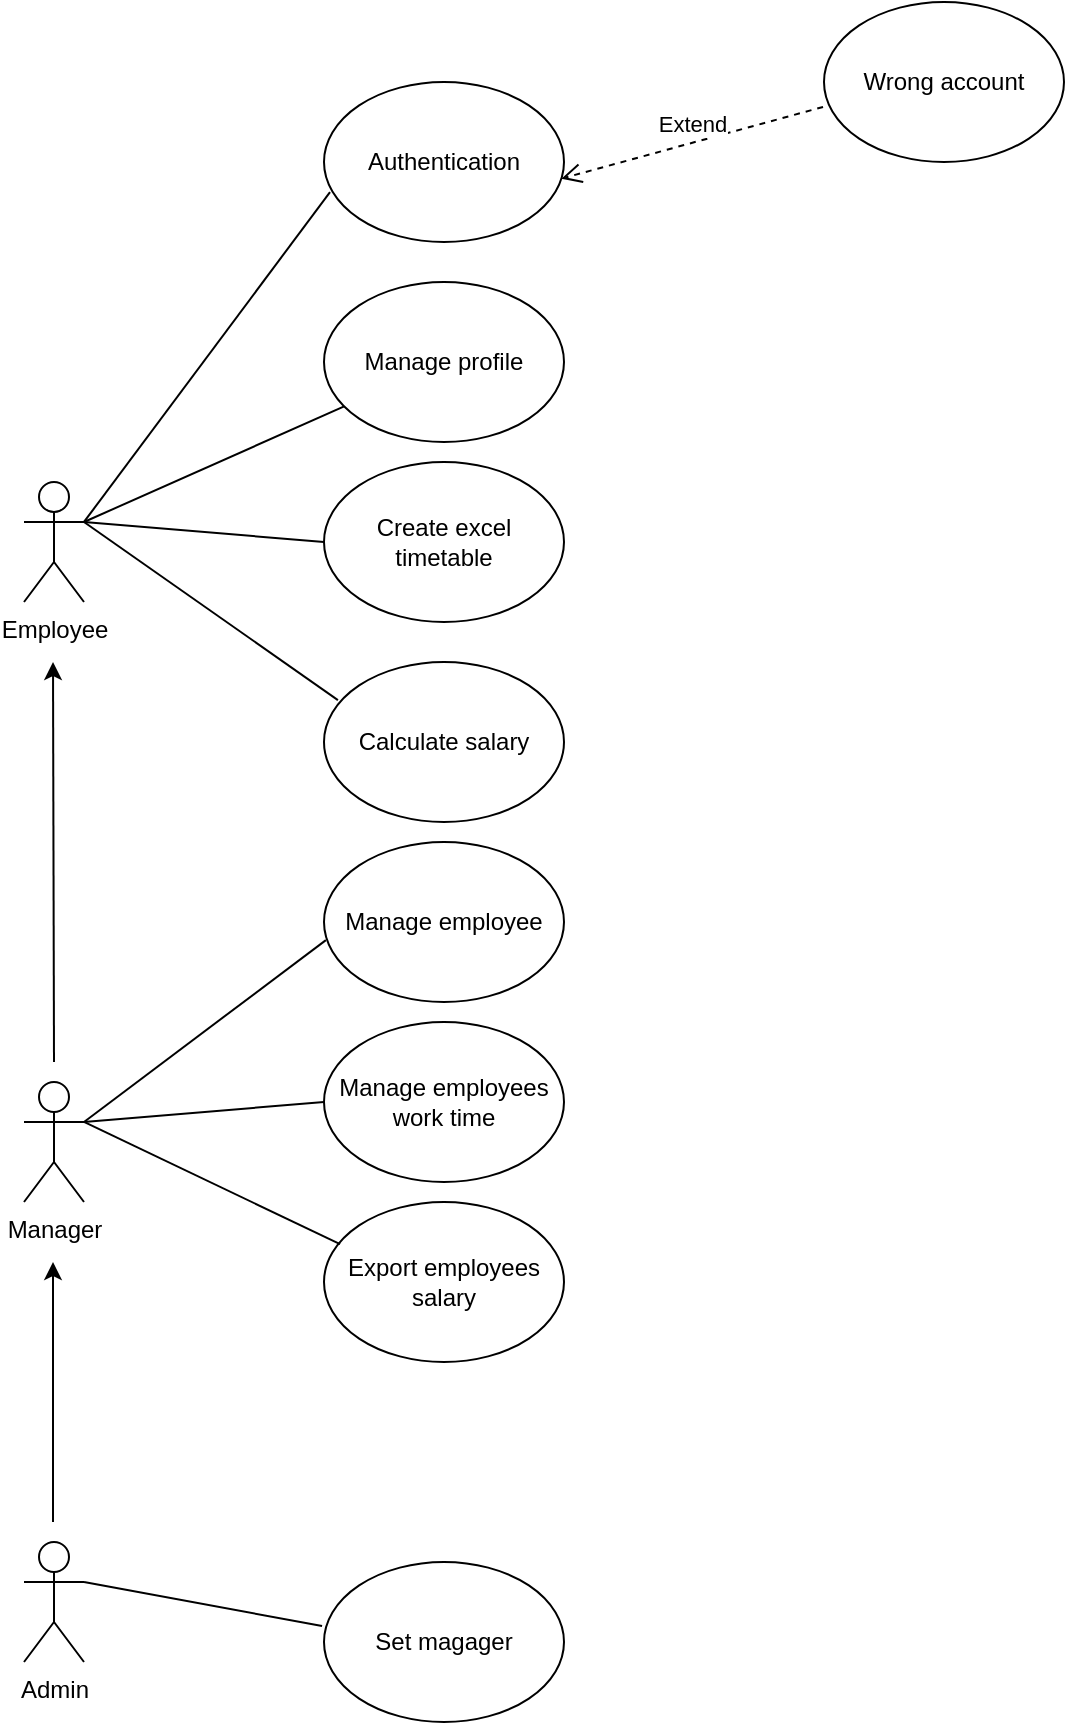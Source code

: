 <mxfile version="13.8.7" type="github">
  <diagram id="5DU_55tko8CwSzTfcotJ" name="Page-1">
    <mxGraphModel dx="1221" dy="1813" grid="1" gridSize="10" guides="1" tooltips="1" connect="1" arrows="1" fold="1" page="1" pageScale="1" pageWidth="827" pageHeight="1169" math="0" shadow="0">
      <root>
        <mxCell id="0" />
        <mxCell id="1" parent="0" />
        <mxCell id="f3-mS_p8eY1mGGOlr4Zz-1" value="Employee" style="shape=umlActor;verticalLabelPosition=bottom;verticalAlign=top;html=1;outlineConnect=0;" parent="1" vertex="1">
          <mxGeometry x="150" y="60" width="30" height="60" as="geometry" />
        </mxCell>
        <mxCell id="f3-mS_p8eY1mGGOlr4Zz-3" value="Manager" style="shape=umlActor;verticalLabelPosition=bottom;verticalAlign=top;html=1;outlineConnect=0;" parent="1" vertex="1">
          <mxGeometry x="150" y="360" width="30" height="60" as="geometry" />
        </mxCell>
        <mxCell id="f3-mS_p8eY1mGGOlr4Zz-4" value="Admin" style="shape=umlActor;verticalLabelPosition=bottom;verticalAlign=top;html=1;outlineConnect=0;" parent="1" vertex="1">
          <mxGeometry x="150" y="590" width="30" height="60" as="geometry" />
        </mxCell>
        <mxCell id="f3-mS_p8eY1mGGOlr4Zz-6" value="Authentication" style="ellipse;whiteSpace=wrap;html=1;" parent="1" vertex="1">
          <mxGeometry x="300" y="-140" width="120" height="80" as="geometry" />
        </mxCell>
        <mxCell id="f3-mS_p8eY1mGGOlr4Zz-7" value="Wrong account" style="ellipse;whiteSpace=wrap;html=1;" parent="1" vertex="1">
          <mxGeometry x="550" y="-180" width="120" height="80" as="geometry" />
        </mxCell>
        <mxCell id="f3-mS_p8eY1mGGOlr4Zz-8" value="Create excel timetable" style="ellipse;whiteSpace=wrap;html=1;" parent="1" vertex="1">
          <mxGeometry x="300" y="50" width="120" height="80" as="geometry" />
        </mxCell>
        <mxCell id="f3-mS_p8eY1mGGOlr4Zz-9" value="Calculate salary" style="ellipse;whiteSpace=wrap;html=1;" parent="1" vertex="1">
          <mxGeometry x="300" y="150" width="120" height="80" as="geometry" />
        </mxCell>
        <mxCell id="f3-mS_p8eY1mGGOlr4Zz-12" value="Manage employee" style="ellipse;whiteSpace=wrap;html=1;" parent="1" vertex="1">
          <mxGeometry x="300" y="240" width="120" height="80" as="geometry" />
        </mxCell>
        <mxCell id="f3-mS_p8eY1mGGOlr4Zz-13" value="Manage employees work time" style="ellipse;whiteSpace=wrap;html=1;" parent="1" vertex="1">
          <mxGeometry x="300" y="330" width="120" height="80" as="geometry" />
        </mxCell>
        <mxCell id="f3-mS_p8eY1mGGOlr4Zz-14" value="Export employees salary" style="ellipse;whiteSpace=wrap;html=1;" parent="1" vertex="1">
          <mxGeometry x="300" y="420" width="120" height="80" as="geometry" />
        </mxCell>
        <mxCell id="f3-mS_p8eY1mGGOlr4Zz-15" value="Set magager" style="ellipse;whiteSpace=wrap;html=1;" parent="1" vertex="1">
          <mxGeometry x="300" y="600" width="120" height="80" as="geometry" />
        </mxCell>
        <mxCell id="f3-mS_p8eY1mGGOlr4Zz-16" value="" style="endArrow=none;html=1;entryX=0.025;entryY=0.688;entryDx=0;entryDy=0;entryPerimeter=0;exitX=1;exitY=0.333;exitDx=0;exitDy=0;exitPerimeter=0;" parent="1" source="f3-mS_p8eY1mGGOlr4Zz-1" target="f3-mS_p8eY1mGGOlr4Zz-6" edge="1">
          <mxGeometry width="50" height="50" relative="1" as="geometry">
            <mxPoint x="230" y="70" as="sourcePoint" />
            <mxPoint x="280" y="20" as="targetPoint" />
          </mxGeometry>
        </mxCell>
        <mxCell id="f3-mS_p8eY1mGGOlr4Zz-17" value="" style="endArrow=none;html=1;exitX=1;exitY=0.333;exitDx=0;exitDy=0;exitPerimeter=0;entryX=0;entryY=0.5;entryDx=0;entryDy=0;" parent="1" source="f3-mS_p8eY1mGGOlr4Zz-1" target="f3-mS_p8eY1mGGOlr4Zz-8" edge="1">
          <mxGeometry width="50" height="50" relative="1" as="geometry">
            <mxPoint x="390" y="200" as="sourcePoint" />
            <mxPoint x="440" y="150" as="targetPoint" />
          </mxGeometry>
        </mxCell>
        <mxCell id="f3-mS_p8eY1mGGOlr4Zz-18" value="" style="endArrow=none;html=1;entryX=1;entryY=0.333;entryDx=0;entryDy=0;entryPerimeter=0;exitX=0.058;exitY=0.238;exitDx=0;exitDy=0;exitPerimeter=0;" parent="1" source="f3-mS_p8eY1mGGOlr4Zz-9" target="f3-mS_p8eY1mGGOlr4Zz-1" edge="1">
          <mxGeometry width="50" height="50" relative="1" as="geometry">
            <mxPoint x="390" y="200" as="sourcePoint" />
            <mxPoint x="440" y="150" as="targetPoint" />
          </mxGeometry>
        </mxCell>
        <mxCell id="f3-mS_p8eY1mGGOlr4Zz-19" value="" style="endArrow=none;html=1;entryX=0.008;entryY=0.613;entryDx=0;entryDy=0;entryPerimeter=0;exitX=1;exitY=0.333;exitDx=0;exitDy=0;exitPerimeter=0;" parent="1" source="f3-mS_p8eY1mGGOlr4Zz-3" target="f3-mS_p8eY1mGGOlr4Zz-12" edge="1">
          <mxGeometry width="50" height="50" relative="1" as="geometry">
            <mxPoint x="390" y="290" as="sourcePoint" />
            <mxPoint x="440" y="240" as="targetPoint" />
          </mxGeometry>
        </mxCell>
        <mxCell id="f3-mS_p8eY1mGGOlr4Zz-20" value="" style="endArrow=none;html=1;exitX=1;exitY=0.333;exitDx=0;exitDy=0;exitPerimeter=0;entryX=0;entryY=0.5;entryDx=0;entryDy=0;" parent="1" source="f3-mS_p8eY1mGGOlr4Zz-3" target="f3-mS_p8eY1mGGOlr4Zz-13" edge="1">
          <mxGeometry width="50" height="50" relative="1" as="geometry">
            <mxPoint x="390" y="350" as="sourcePoint" />
            <mxPoint x="440" y="300" as="targetPoint" />
          </mxGeometry>
        </mxCell>
        <mxCell id="f3-mS_p8eY1mGGOlr4Zz-21" value="" style="endArrow=none;html=1;entryX=1;entryY=0.333;entryDx=0;entryDy=0;entryPerimeter=0;exitX=0.067;exitY=0.263;exitDx=0;exitDy=0;exitPerimeter=0;" parent="1" source="f3-mS_p8eY1mGGOlr4Zz-14" target="f3-mS_p8eY1mGGOlr4Zz-3" edge="1">
          <mxGeometry width="50" height="50" relative="1" as="geometry">
            <mxPoint x="390" y="500" as="sourcePoint" />
            <mxPoint x="440" y="450" as="targetPoint" />
          </mxGeometry>
        </mxCell>
        <mxCell id="f3-mS_p8eY1mGGOlr4Zz-22" value="" style="endArrow=none;html=1;exitX=1;exitY=0.333;exitDx=0;exitDy=0;exitPerimeter=0;entryX=-0.008;entryY=0.4;entryDx=0;entryDy=0;entryPerimeter=0;" parent="1" source="f3-mS_p8eY1mGGOlr4Zz-4" target="f3-mS_p8eY1mGGOlr4Zz-15" edge="1">
          <mxGeometry width="50" height="50" relative="1" as="geometry">
            <mxPoint x="390" y="590" as="sourcePoint" />
            <mxPoint x="440" y="540" as="targetPoint" />
          </mxGeometry>
        </mxCell>
        <mxCell id="f3-mS_p8eY1mGGOlr4Zz-23" value="" style="endArrow=classic;html=1;" parent="1" edge="1">
          <mxGeometry width="50" height="50" relative="1" as="geometry">
            <mxPoint x="164.5" y="580" as="sourcePoint" />
            <mxPoint x="164.5" y="450" as="targetPoint" />
          </mxGeometry>
        </mxCell>
        <mxCell id="f3-mS_p8eY1mGGOlr4Zz-24" value="" style="endArrow=classic;html=1;" parent="1" edge="1">
          <mxGeometry width="50" height="50" relative="1" as="geometry">
            <mxPoint x="165" y="350" as="sourcePoint" />
            <mxPoint x="164.5" y="150" as="targetPoint" />
          </mxGeometry>
        </mxCell>
        <mxCell id="pd6H4_zTq-VjwLIfwzo8-1" value="&lt;div&gt;Extend&lt;/div&gt;" style="html=1;verticalAlign=bottom;endArrow=open;dashed=1;endSize=8;exitX=-0.004;exitY=0.656;exitDx=0;exitDy=0;exitPerimeter=0;entryX=0.989;entryY=0.604;entryDx=0;entryDy=0;entryPerimeter=0;" parent="1" source="f3-mS_p8eY1mGGOlr4Zz-7" target="f3-mS_p8eY1mGGOlr4Zz-6" edge="1">
          <mxGeometry relative="1" as="geometry">
            <mxPoint x="510" y="30" as="sourcePoint" />
            <mxPoint x="430" y="30" as="targetPoint" />
          </mxGeometry>
        </mxCell>
        <mxCell id="nJyf5GIuYWcogrWfHHin-1" value="Manage profile" style="ellipse;whiteSpace=wrap;html=1;" parent="1" vertex="1">
          <mxGeometry x="300" y="-40" width="120" height="80" as="geometry" />
        </mxCell>
        <mxCell id="QDg94axCXkNh4zWTRKUo-1" value="" style="endArrow=none;html=1;" edge="1" parent="1" target="nJyf5GIuYWcogrWfHHin-1">
          <mxGeometry width="50" height="50" relative="1" as="geometry">
            <mxPoint x="180" y="80" as="sourcePoint" />
            <mxPoint x="320.0" y="70.0" as="targetPoint" />
          </mxGeometry>
        </mxCell>
      </root>
    </mxGraphModel>
  </diagram>
</mxfile>
